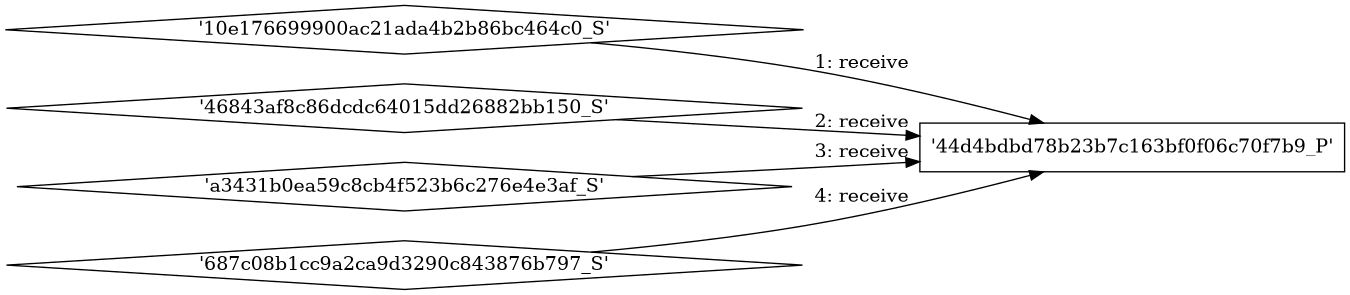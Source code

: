 digraph "D:\Learning\Paper\apt\基于CTI的攻击预警\Dataset\攻击图\ASGfromALLCTI\The Internet did my homework.dot" {
rankdir="LR"
size="9"
fixedsize="false"
splines="true"
nodesep=0.3
ranksep=0
fontsize=10
overlap="scalexy"
engine= "neato"
	"'44d4bdbd78b23b7c163bf0f06c70f7b9_P'" [node_type=Process shape=box]
	"'10e176699900ac21ada4b2b86bc464c0_S'" [node_type=Socket shape=diamond]
	"'10e176699900ac21ada4b2b86bc464c0_S'" -> "'44d4bdbd78b23b7c163bf0f06c70f7b9_P'" [label="1: receive"]
	"'44d4bdbd78b23b7c163bf0f06c70f7b9_P'" [node_type=Process shape=box]
	"'46843af8c86dcdc64015dd26882bb150_S'" [node_type=Socket shape=diamond]
	"'46843af8c86dcdc64015dd26882bb150_S'" -> "'44d4bdbd78b23b7c163bf0f06c70f7b9_P'" [label="2: receive"]
	"'44d4bdbd78b23b7c163bf0f06c70f7b9_P'" [node_type=Process shape=box]
	"'a3431b0ea59c8cb4f523b6c276e4e3af_S'" [node_type=Socket shape=diamond]
	"'a3431b0ea59c8cb4f523b6c276e4e3af_S'" -> "'44d4bdbd78b23b7c163bf0f06c70f7b9_P'" [label="3: receive"]
	"'44d4bdbd78b23b7c163bf0f06c70f7b9_P'" [node_type=Process shape=box]
	"'687c08b1cc9a2ca9d3290c843876b797_S'" [node_type=Socket shape=diamond]
	"'687c08b1cc9a2ca9d3290c843876b797_S'" -> "'44d4bdbd78b23b7c163bf0f06c70f7b9_P'" [label="4: receive"]
}
